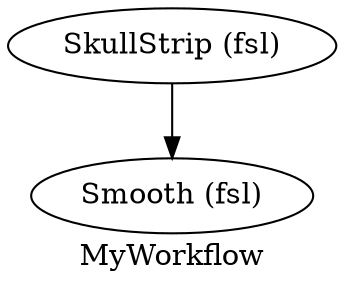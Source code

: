 digraph MyWorkflow{
  label="MyWorkflow";
  MyWorkflow_SkullStrip[label="SkullStrip (fsl)"];
  MyWorkflow_Smooth[label="Smooth (fsl)"];
  MyWorkflow_SkullStrip -> MyWorkflow_Smooth;
}